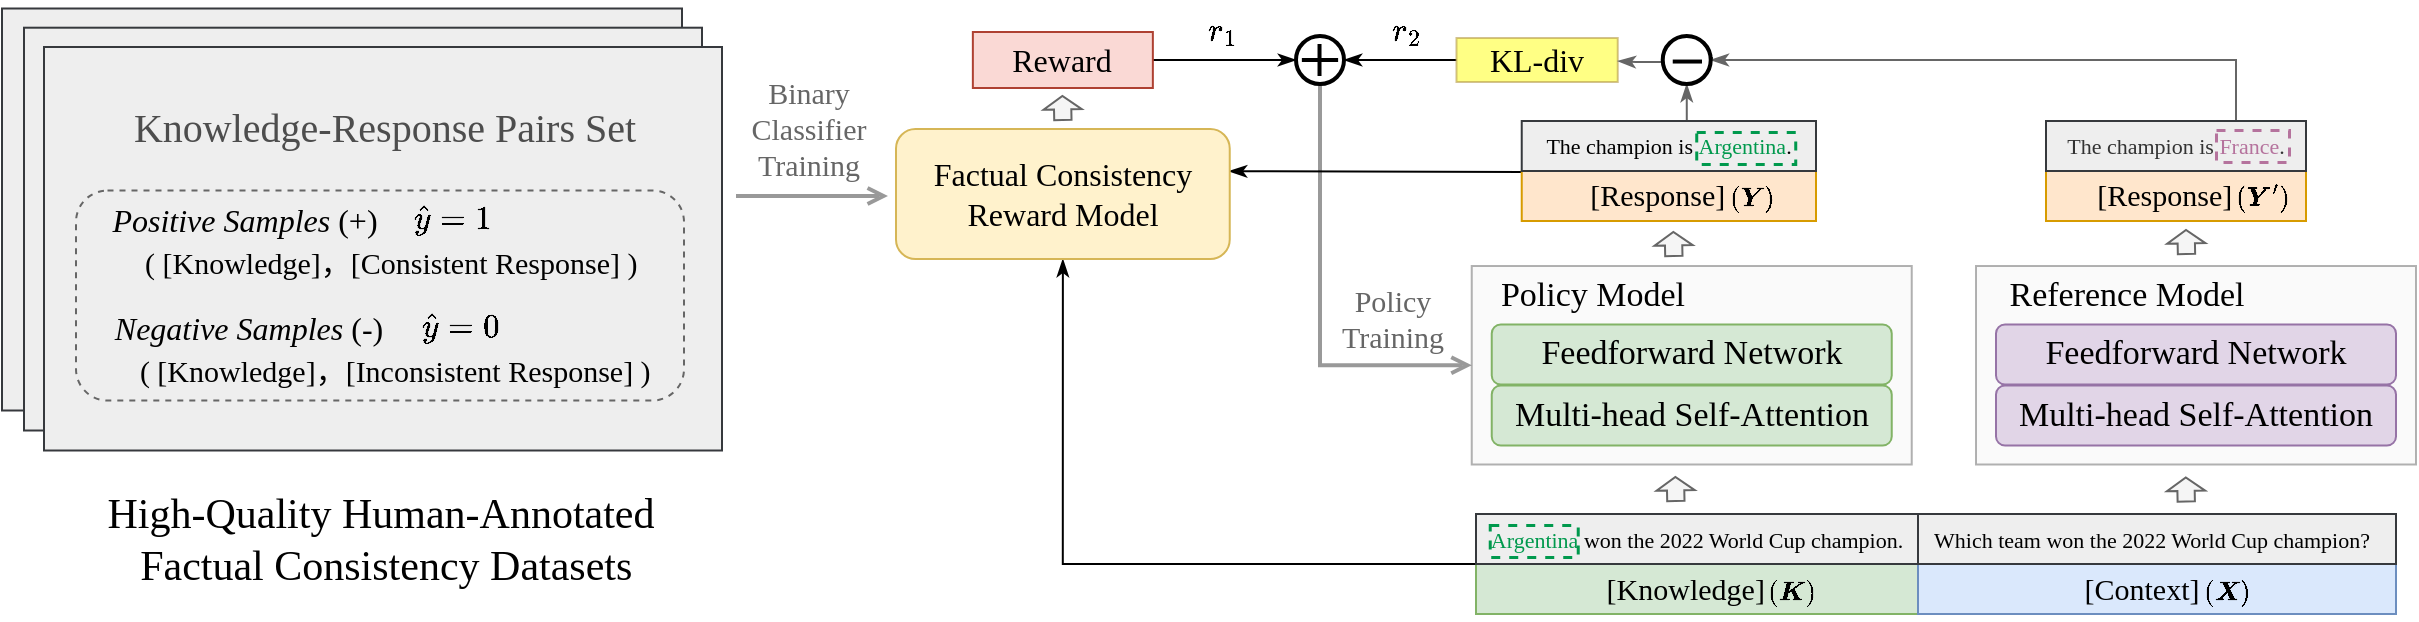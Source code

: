 <mxfile version="22.0.4" type="github">
  <diagram name="Page-1" id="7wC7hmL37pKosh5_3M5G">
    <mxGraphModel dx="2213" dy="917" grid="1" gridSize="10" guides="1" tooltips="1" connect="1" arrows="1" fold="1" page="1" pageScale="1" pageWidth="850" pageHeight="1100" math="1" shadow="0">
      <root>
        <mxCell id="0" />
        <mxCell id="1" parent="0" />
        <mxCell id="JiM7Ej261WgPYV-4A6FV-5" value="" style="rounded=0;whiteSpace=wrap;html=1;fillColor=#eeeeee;strokeColor=#36393d;" parent="1" vertex="1">
          <mxGeometry x="-557" y="636.25" width="340" height="201" as="geometry" />
        </mxCell>
        <mxCell id="JiM7Ej261WgPYV-4A6FV-4" value="" style="rounded=0;whiteSpace=wrap;html=1;fillColor=#eeeeee;strokeColor=#36393d;" parent="1" vertex="1">
          <mxGeometry x="-546" y="645.85" width="339" height="201.4" as="geometry" />
        </mxCell>
        <mxCell id="pf3rKg4Mg2yvIvD8o-Fc-6" value="" style="rounded=0;whiteSpace=wrap;html=1;fillColor=#eeeeee;strokeColor=#36393d;" parent="1" vertex="1">
          <mxGeometry x="-536" y="655.5" width="339" height="201.75" as="geometry" />
        </mxCell>
        <mxCell id="E1G1Nh65rdz_8GTC2rJk-4" value="" style="rounded=1;whiteSpace=wrap;html=1;fillColor=none;dashed=1;strokeColor=#666666;" parent="1" vertex="1">
          <mxGeometry x="-520" y="727.25" width="304" height="105" as="geometry" />
        </mxCell>
        <mxCell id="U5F7xQGnL32-fihAAhYg-54" style="edgeStyle=orthogonalEdgeStyle;rounded=0;orthogonalLoop=1;jettySize=auto;html=1;exitX=1;exitY=0.5;exitDx=0;exitDy=0;entryX=0;entryY=0.5;entryDx=0;entryDy=0;endArrow=classicThin;endFill=1;" parent="1" source="4u2AF7FJxZ9QzFyWI-jE-15" target="CZVFG8hrNlgNmazYNYvc-32" edge="1">
          <mxGeometry relative="1" as="geometry">
            <mxPoint x="134.0" y="617" as="targetPoint" />
          </mxGeometry>
        </mxCell>
        <mxCell id="4u2AF7FJxZ9QzFyWI-jE-15" value="&lt;font face=&quot;Georgia&quot; style=&quot;font-size: 16px;&quot;&gt;Reward&lt;/font&gt;" style="rounded=0;whiteSpace=wrap;html=1;fillColor=#fad9d5;strokeColor=#ae4132;fontFamily=Verdana;fontStyle=0;" parent="1" vertex="1">
          <mxGeometry x="-71.57" y="648" width="90" height="28" as="geometry" />
        </mxCell>
        <mxCell id="JiM7Ej261WgPYV-4A6FV-8" style="edgeStyle=orthogonalEdgeStyle;rounded=0;orthogonalLoop=1;jettySize=auto;html=1;exitX=0.5;exitY=1;exitDx=0;exitDy=0;entryX=0;entryY=0.5;entryDx=0;entryDy=0;strokeColor=#999999;strokeWidth=2;endArrow=open;endFill=0;" parent="1" source="CZVFG8hrNlgNmazYNYvc-32" target="U5F7xQGnL32-fihAAhYg-36" edge="1">
          <mxGeometry relative="1" as="geometry" />
        </mxCell>
        <mxCell id="CZVFG8hrNlgNmazYNYvc-32" value="" style="ellipse;whiteSpace=wrap;html=1;aspect=fixed;strokeWidth=2;fontFamily=Verdana;fontStyle=0" parent="1" vertex="1">
          <mxGeometry x="90" y="650" width="24" height="24" as="geometry" />
        </mxCell>
        <mxCell id="CZVFG8hrNlgNmazYNYvc-33" value="" style="endArrow=none;html=1;rounded=0;strokeWidth=2;fontFamily=Verdana;fontStyle=0" parent="1" edge="1">
          <mxGeometry width="50" height="50" relative="1" as="geometry">
            <mxPoint x="92.93" y="662" as="sourcePoint" />
            <mxPoint x="111.06" y="662" as="targetPoint" />
          </mxGeometry>
        </mxCell>
        <mxCell id="CZVFG8hrNlgNmazYNYvc-34" value="" style="endArrow=none;html=1;rounded=0;strokeWidth=2;fontFamily=Verdana;fontStyle=0" parent="1" edge="1">
          <mxGeometry width="50" height="50" relative="1" as="geometry">
            <mxPoint x="101.76" y="654" as="sourcePoint" />
            <mxPoint x="101.76" y="670" as="targetPoint" />
          </mxGeometry>
        </mxCell>
        <mxCell id="U5F7xQGnL32-fihAAhYg-53" style="edgeStyle=orthogonalEdgeStyle;rounded=0;orthogonalLoop=1;jettySize=auto;html=1;exitX=0;exitY=0.5;exitDx=0;exitDy=0;entryX=1;entryY=0.5;entryDx=0;entryDy=0;endArrow=classicThin;endFill=1;" parent="1" source="CZVFG8hrNlgNmazYNYvc-40" target="CZVFG8hrNlgNmazYNYvc-32" edge="1">
          <mxGeometry relative="1" as="geometry">
            <Array as="points">
              <mxPoint x="160" y="662" />
              <mxPoint x="160" y="662" />
            </Array>
          </mxGeometry>
        </mxCell>
        <mxCell id="CZVFG8hrNlgNmazYNYvc-40" value="&lt;font face=&quot;Georgia&quot; style=&quot;font-size: 16px;&quot;&gt;KL-div&lt;/font&gt;" style="rounded=0;whiteSpace=wrap;html=1;fillColor=#FFFF33;strokeColor=#B59A49;fontFamily=Verdana;fontStyle=0;opacity=60;" parent="1" vertex="1">
          <mxGeometry x="170.24" y="651" width="80.63" height="22" as="geometry" />
        </mxCell>
        <mxCell id="U5F7xQGnL32-fihAAhYg-55" style="edgeStyle=orthogonalEdgeStyle;rounded=0;orthogonalLoop=1;jettySize=auto;html=1;exitX=0;exitY=1;exitDx=0;exitDy=0;entryX=0.5;entryY=1;entryDx=0;entryDy=0;endArrow=classicThin;endFill=1;" parent="1" source="U5F7xQGnL32-fihAAhYg-9" target="U5F7xQGnL32-fihAAhYg-61" edge="1">
          <mxGeometry relative="1" as="geometry">
            <mxPoint x="9.565" y="745" as="targetPoint" />
            <mxPoint x="140.0" y="914" as="sourcePoint" />
            <Array as="points">
              <mxPoint x="-27" y="914" />
            </Array>
          </mxGeometry>
        </mxCell>
        <mxCell id="U5F7xQGnL32-fihAAhYg-1" value="&lt;span style=&quot;font-size: 15px;&quot;&gt;&lt;font face=&quot;Times New Roman&quot;&gt;[&lt;span style=&quot;&quot;&gt;&lt;font style=&quot;font-size: 15px;&quot;&gt;Knowledge&lt;/font&gt;&lt;/span&gt;]&amp;nbsp; &amp;nbsp;&lt;/font&gt;&lt;/span&gt;" style="rounded=0;whiteSpace=wrap;html=1;fontSize=14;fontFamily=Courier New;fillColor=#d5e8d4;strokeColor=#82b366;fontStyle=0" parent="1" vertex="1">
          <mxGeometry x="180" y="914" width="221" height="25" as="geometry" />
        </mxCell>
        <mxCell id="U5F7xQGnL32-fihAAhYg-2" value="&lt;font style=&quot;font-size: 15px;&quot; face=&quot;Times New Roman&quot;&gt;[&lt;span style=&quot;&quot;&gt;&lt;font style=&quot;font-size: 15px;&quot;&gt;Context&lt;/font&gt;&lt;/span&gt;]&amp;nbsp; &amp;nbsp;&amp;nbsp;&lt;/font&gt;" style="rounded=0;whiteSpace=wrap;html=1;fontSize=14;fontFamily=Courier New;fillColor=#dae8fc;strokeColor=#6c8ebf;fontStyle=0" parent="1" vertex="1">
          <mxGeometry x="401" y="914" width="239" height="25" as="geometry" />
        </mxCell>
        <mxCell id="U5F7xQGnL32-fihAAhYg-3" value="&lt;font face=&quot;Times New Roman&quot; style=&quot;font-size: 15px;&quot;&gt;[&lt;font style=&quot;font-size: 15px;&quot;&gt;Response&lt;/font&gt;]&amp;nbsp; &amp;nbsp;&lt;/font&gt;" style="rounded=0;whiteSpace=wrap;html=1;fontSize=14;fontFamily=Courier New;fillColor=#ffe6cc;strokeColor=#d79b00;fontStyle=0" parent="1" vertex="1">
          <mxGeometry x="465" y="717.5" width="130" height="25" as="geometry" />
        </mxCell>
        <mxCell id="U5F7xQGnL32-fihAAhYg-5" value="&lt;i style=&quot;--tw-border-spacing-x: 0; --tw-border-spacing-y: 0; --tw-translate-x: 0; --tw-translate-y: 0; --tw-rotate: 0; --tw-skew-x: 0; --tw-skew-y: 0; --tw-scale-x: 1; --tw-scale-y: 1; --tw-pan-x: ; --tw-pan-y: ; --tw-pinch-zoom: ; --tw-scroll-snap-strictness: proximity; --tw-ordinal: ; --tw-slashed-zero: ; --tw-numeric-figure: ; --tw-numeric-spacing: ; --tw-numeric-fraction: ; --tw-ring-inset: ; --tw-ring-offset-width: 0px; --tw-ring-offset-color: #fff; --tw-ring-color: rgb(59 130 246 / 0.5); --tw-ring-offset-shadow: 0 0 #0000; --tw-ring-shadow: 0 0 #0000; --tw-shadow: 0 0 #0000; --tw-shadow-colored: 0 0 #0000; --tw-blur: ; --tw-brightness: ; --tw-contrast: ; --tw-grayscale: ; --tw-hue-rotate: ; --tw-invert: ; --tw-saturate: ; --tw-sepia: ; --tw-drop-shadow: ; --tw-backdrop-blur: ; --tw-backdrop-brightness: ; --tw-backdrop-contrast: ; --tw-backdrop-grayscale: ; --tw-backdrop-hue-rotate: ; --tw-backdrop-invert: ; --tw-backdrop-opacity: ; --tw-backdrop-saturate: ; --tw-backdrop-sepia: ; border-color: var(--border-color); font-family: &amp;quot;Times New Roman&amp;quot;; font-weight: 700;&quot;&gt;&lt;font style=&quot;font-size: 13px;&quot;&gt;$$(\boldsymbol X)$$&lt;/font&gt;&lt;/i&gt;" style="text;html=1;align=center;verticalAlign=middle;resizable=0;points=[];autosize=1;strokeColor=none;fillColor=none;" parent="1" vertex="1">
          <mxGeometry x="490" y="911.5" width="130" height="30" as="geometry" />
        </mxCell>
        <mxCell id="U5F7xQGnL32-fihAAhYg-6" value="&lt;i style=&quot;--tw-border-spacing-x: 0; --tw-border-spacing-y: 0; --tw-translate-x: 0; --tw-translate-y: 0; --tw-rotate: 0; --tw-skew-x: 0; --tw-skew-y: 0; --tw-scale-x: 1; --tw-scale-y: 1; --tw-pan-x: ; --tw-pan-y: ; --tw-pinch-zoom: ; --tw-scroll-snap-strictness: proximity; --tw-ordinal: ; --tw-slashed-zero: ; --tw-numeric-figure: ; --tw-numeric-spacing: ; --tw-numeric-fraction: ; --tw-ring-inset: ; --tw-ring-offset-width: 0px; --tw-ring-offset-color: #fff; --tw-ring-color: rgb(59 130 246 / 0.5); --tw-ring-offset-shadow: 0 0 #0000; --tw-ring-shadow: 0 0 #0000; --tw-shadow: 0 0 #0000; --tw-shadow-colored: 0 0 #0000; --tw-blur: ; --tw-brightness: ; --tw-contrast: ; --tw-grayscale: ; --tw-hue-rotate: ; --tw-invert: ; --tw-saturate: ; --tw-sepia: ; --tw-drop-shadow: ; --tw-backdrop-blur: ; --tw-backdrop-brightness: ; --tw-backdrop-contrast: ; --tw-backdrop-grayscale: ; --tw-backdrop-hue-rotate: ; --tw-backdrop-invert: ; --tw-backdrop-opacity: ; --tw-backdrop-saturate: ; --tw-backdrop-sepia: ; border-color: var(--border-color); font-family: &amp;quot;Times New Roman&amp;quot;; font-weight: 700;&quot;&gt;&lt;font style=&quot;font-size: 13px;&quot;&gt;$$(\boldsymbol&amp;nbsp; &lt;br&gt;Y^{\prime})$$&lt;/font&gt;&lt;/i&gt;" style="text;html=1;align=center;verticalAlign=middle;resizable=0;points=[];autosize=1;strokeColor=none;fillColor=none;" parent="1" vertex="1">
          <mxGeometry x="518" y="710" width="110" height="40" as="geometry" />
        </mxCell>
        <mxCell id="U5F7xQGnL32-fihAAhYg-7" value="&lt;font face=&quot;Times New Roman&quot; style=&quot;font-size: 11px;&quot;&gt;Which team won the 2022 World Cup champion?&lt;/font&gt;" style="rounded=0;whiteSpace=wrap;html=1;fontSize=14;fontFamily=Courier New;fillColor=#eeeeee;strokeColor=#36393d;fontStyle=0;" parent="1" vertex="1">
          <mxGeometry x="396" y="889" width="244" height="25" as="geometry" />
        </mxCell>
        <mxCell id="U5F7xQGnL32-fihAAhYg-49" style="edgeStyle=orthogonalEdgeStyle;rounded=0;orthogonalLoop=1;jettySize=auto;html=1;exitX=0.5;exitY=0;exitDx=0;exitDy=0;entryX=1;entryY=0.5;entryDx=0;entryDy=0;endArrow=classicThin;endFill=1;strokeColor=#666666;" parent="1" source="U5F7xQGnL32-fihAAhYg-8" target="U5F7xQGnL32-fihAAhYg-33" edge="1">
          <mxGeometry relative="1" as="geometry">
            <Array as="points">
              <mxPoint x="560" y="693" />
              <mxPoint x="560" y="662" />
            </Array>
          </mxGeometry>
        </mxCell>
        <mxCell id="U5F7xQGnL32-fihAAhYg-8" value="&lt;font style=&quot;font-size: 11px;&quot;&gt;&lt;font style=&quot;--tw-border-spacing-x: 0; --tw-border-spacing-y: 0; --tw-translate-x: 0; --tw-translate-y: 0; --tw-rotate: 0; --tw-skew-x: 0; --tw-skew-y: 0; --tw-scale-x: 1; --tw-scale-y: 1; --tw-pan-x: ; --tw-pan-y: ; --tw-pinch-zoom: ; --tw-scroll-snap-strictness: proximity; --tw-ordinal: ; --tw-slashed-zero: ; --tw-numeric-figure: ; --tw-numeric-spacing: ; --tw-numeric-fraction: ; --tw-ring-inset: ; --tw-ring-offset-width: 0px; --tw-ring-offset-color: #fff; --tw-ring-color: rgb(59 130 246 / 0.5); --tw-ring-offset-shadow: 0 0 #0000; --tw-ring-shadow: 0 0 #0000; --tw-shadow: 0 0 #0000; --tw-shadow-colored: 0 0 #0000; --tw-blur: ; --tw-brightness: ; --tw-contrast: ; --tw-grayscale: ; --tw-hue-rotate: ; --tw-invert: ; --tw-saturate: ; --tw-sepia: ; --tw-drop-shadow: ; --tw-backdrop-blur: ; --tw-backdrop-brightness: ; --tw-backdrop-contrast: ; --tw-backdrop-grayscale: ; --tw-backdrop-hue-rotate: ; --tw-backdrop-invert: ; --tw-backdrop-opacity: ; --tw-backdrop-saturate: ; --tw-backdrop-sepia: ; border-color: var(--border-color); color: rgb(51, 51, 51); font-family: &amp;quot;Times New Roman&amp;quot;; font-size: 11px;&quot;&gt;The champion is&amp;nbsp;&lt;/font&gt;&lt;font style=&quot;--tw-border-spacing-x: 0; --tw-border-spacing-y: 0; --tw-translate-x: 0; --tw-translate-y: 0; --tw-rotate: 0; --tw-skew-x: 0; --tw-skew-y: 0; --tw-scale-x: 1; --tw-scale-y: 1; --tw-pan-x: ; --tw-pan-y: ; --tw-pinch-zoom: ; --tw-scroll-snap-strictness: proximity; --tw-ordinal: ; --tw-slashed-zero: ; --tw-numeric-figure: ; --tw-numeric-spacing: ; --tw-numeric-fraction: ; --tw-ring-inset: ; --tw-ring-offset-width: 0px; --tw-ring-offset-color: #fff; --tw-ring-color: rgb(59 130 246 / 0.5); --tw-ring-offset-shadow: 0 0 #0000; --tw-ring-shadow: 0 0 #0000; --tw-shadow: 0 0 #0000; --tw-shadow-colored: 0 0 #0000; --tw-blur: ; --tw-brightness: ; --tw-contrast: ; --tw-grayscale: ; --tw-hue-rotate: ; --tw-invert: ; --tw-saturate: ; --tw-sepia: ; --tw-drop-shadow: ; --tw-backdrop-blur: ; --tw-backdrop-brightness: ; --tw-backdrop-contrast: ; --tw-backdrop-grayscale: ; --tw-backdrop-hue-rotate: ; --tw-backdrop-invert: ; --tw-backdrop-opacity: ; --tw-backdrop-saturate: ; --tw-backdrop-sepia: ; border-color: var(--border-color); font-family: &amp;quot;Times New Roman&amp;quot;; font-size: 11px;&quot;&gt;&lt;font style=&quot;--tw-border-spacing-x: 0; --tw-border-spacing-y: 0; --tw-translate-x: 0; --tw-translate-y: 0; --tw-rotate: 0; --tw-skew-x: 0; --tw-skew-y: 0; --tw-scale-x: 1; --tw-scale-y: 1; --tw-pan-x: ; --tw-pan-y: ; --tw-pinch-zoom: ; --tw-scroll-snap-strictness: proximity; --tw-ordinal: ; --tw-slashed-zero: ; --tw-numeric-figure: ; --tw-numeric-spacing: ; --tw-numeric-fraction: ; --tw-ring-inset: ; --tw-ring-offset-width: 0px; --tw-ring-offset-color: #fff; --tw-ring-color: rgb(59 130 246 / 0.5); --tw-ring-offset-shadow: 0 0 #0000; --tw-ring-shadow: 0 0 #0000; --tw-shadow: 0 0 #0000; --tw-shadow-colored: 0 0 #0000; --tw-blur: ; --tw-brightness: ; --tw-contrast: ; --tw-grayscale: ; --tw-hue-rotate: ; --tw-invert: ; --tw-saturate: ; --tw-sepia: ; --tw-drop-shadow: ; --tw-backdrop-blur: ; --tw-backdrop-brightness: ; --tw-backdrop-contrast: ; --tw-backdrop-grayscale: ; --tw-backdrop-hue-rotate: ; --tw-backdrop-invert: ; --tw-backdrop-opacity: ; --tw-backdrop-saturate: ; --tw-backdrop-sepia: ; border-color: var(--border-color); font-size: 11px;&quot; color=&quot;#b5739d&quot;&gt;France&lt;/font&gt;&lt;font style=&quot;--tw-border-spacing-x: 0; --tw-border-spacing-y: 0; --tw-translate-x: 0; --tw-translate-y: 0; --tw-rotate: 0; --tw-skew-x: 0; --tw-skew-y: 0; --tw-scale-x: 1; --tw-scale-y: 1; --tw-pan-x: ; --tw-pan-y: ; --tw-pinch-zoom: ; --tw-scroll-snap-strictness: proximity; --tw-ordinal: ; --tw-slashed-zero: ; --tw-numeric-figure: ; --tw-numeric-spacing: ; --tw-numeric-fraction: ; --tw-ring-inset: ; --tw-ring-offset-width: 0px; --tw-ring-offset-color: #fff; --tw-ring-color: rgb(59 130 246 / 0.5); --tw-ring-offset-shadow: 0 0 #0000; --tw-ring-shadow: 0 0 #0000; --tw-shadow: 0 0 #0000; --tw-shadow-colored: 0 0 #0000; --tw-blur: ; --tw-brightness: ; --tw-contrast: ; --tw-grayscale: ; --tw-hue-rotate: ; --tw-invert: ; --tw-saturate: ; --tw-sepia: ; --tw-drop-shadow: ; --tw-backdrop-blur: ; --tw-backdrop-brightness: ; --tw-backdrop-contrast: ; --tw-backdrop-grayscale: ; --tw-backdrop-hue-rotate: ; --tw-backdrop-invert: ; --tw-backdrop-opacity: ; --tw-backdrop-saturate: ; --tw-backdrop-sepia: ; border-color: var(--border-color); font-size: 11px;&quot; color=&quot;#333333&quot;&gt;.&lt;/font&gt;&lt;/font&gt;&lt;/font&gt;" style="rounded=0;whiteSpace=wrap;html=1;fontSize=14;fontFamily=Courier New;fillColor=#eeeeee;strokeColor=#36393d;fontStyle=0;" parent="1" vertex="1">
          <mxGeometry x="465" y="692.5" width="130" height="25" as="geometry" />
        </mxCell>
        <mxCell id="U5F7xQGnL32-fihAAhYg-9" value="&lt;font face=&quot;Times New Roman&quot; style=&quot;font-size: 11px;&quot;&gt;&lt;font style=&quot;font-size: 11px;&quot; color=&quot;#00994d&quot;&gt;Argentina&lt;/font&gt; won the 2022 World Cup champion.&lt;/font&gt;" style="rounded=0;whiteSpace=wrap;html=1;fontSize=14;fontFamily=Courier New;fillColor=#eeeeee;strokeColor=#36393d;fontStyle=0;" parent="1" vertex="1">
          <mxGeometry x="180" y="889" width="221" height="25" as="geometry" />
        </mxCell>
        <mxCell id="U5F7xQGnL32-fihAAhYg-12" value="&lt;i style=&quot;--tw-border-spacing-x: 0; --tw-border-spacing-y: 0; --tw-translate-x: 0; --tw-translate-y: 0; --tw-rotate: 0; --tw-skew-x: 0; --tw-skew-y: 0; --tw-scale-x: 1; --tw-scale-y: 1; --tw-pan-x: ; --tw-pan-y: ; --tw-pinch-zoom: ; --tw-scroll-snap-strictness: proximity; --tw-ordinal: ; --tw-slashed-zero: ; --tw-numeric-figure: ; --tw-numeric-spacing: ; --tw-numeric-fraction: ; --tw-ring-inset: ; --tw-ring-offset-width: 0px; --tw-ring-offset-color: #fff; --tw-ring-color: rgb(59 130 246 / 0.5); --tw-ring-offset-shadow: 0 0 #0000; --tw-ring-shadow: 0 0 #0000; --tw-shadow: 0 0 #0000; --tw-shadow-colored: 0 0 #0000; --tw-blur: ; --tw-brightness: ; --tw-contrast: ; --tw-grayscale: ; --tw-hue-rotate: ; --tw-invert: ; --tw-saturate: ; --tw-sepia: ; --tw-drop-shadow: ; --tw-backdrop-blur: ; --tw-backdrop-brightness: ; --tw-backdrop-contrast: ; --tw-backdrop-grayscale: ; --tw-backdrop-hue-rotate: ; --tw-backdrop-invert: ; --tw-backdrop-opacity: ; --tw-backdrop-saturate: ; --tw-backdrop-sepia: ; border-color: var(--border-color); font-family: &amp;quot;Times New Roman&amp;quot;; font-weight: 700;&quot;&gt;&lt;font style=&quot;--tw-border-spacing-x: 0; --tw-border-spacing-y: 0; --tw-translate-x: 0; --tw-translate-y: 0; --tw-rotate: 0; --tw-skew-x: 0; --tw-skew-y: 0; --tw-scale-x: 1; --tw-scale-y: 1; --tw-pan-x: ; --tw-pan-y: ; --tw-pinch-zoom: ; --tw-scroll-snap-strictness: proximity; --tw-ordinal: ; --tw-slashed-zero: ; --tw-numeric-figure: ; --tw-numeric-spacing: ; --tw-numeric-fraction: ; --tw-ring-inset: ; --tw-ring-offset-width: 0px; --tw-ring-offset-color: #fff; --tw-ring-color: rgb(59 130 246 / 0.5); --tw-ring-offset-shadow: 0 0 #0000; --tw-ring-shadow: 0 0 #0000; --tw-shadow: 0 0 #0000; --tw-shadow-colored: 0 0 #0000; --tw-blur: ; --tw-brightness: ; --tw-contrast: ; --tw-grayscale: ; --tw-hue-rotate: ; --tw-invert: ; --tw-saturate: ; --tw-sepia: ; --tw-drop-shadow: ; --tw-backdrop-blur: ; --tw-backdrop-brightness: ; --tw-backdrop-contrast: ; --tw-backdrop-grayscale: ; --tw-backdrop-hue-rotate: ; --tw-backdrop-invert: ; --tw-backdrop-opacity: ; --tw-backdrop-saturate: ; --tw-backdrop-sepia: ; border-color: var(--border-color); font-size: 13px;&quot;&gt;$$(\boldsymbol K)$$&lt;/font&gt;&lt;/i&gt;" style="text;html=1;align=center;verticalAlign=middle;resizable=0;points=[];autosize=1;strokeColor=none;fillColor=none;" parent="1" vertex="1">
          <mxGeometry x="273.37" y="911.5" width="130" height="30" as="geometry" />
        </mxCell>
        <mxCell id="U5F7xQGnL32-fihAAhYg-24" value="&lt;font face=&quot;Times New Roman&quot; style=&quot;font-size: 21px;&quot;&gt;High-Quality Human-Annotated&lt;br&gt;&amp;nbsp;Factual Consistency Datasets&lt;/font&gt;" style="text;html=1;align=center;verticalAlign=middle;resizable=0;points=[];autosize=1;strokeColor=none;fillColor=none;" parent="1" vertex="1">
          <mxGeometry x="-518" y="871.5" width="300" height="60" as="geometry" />
        </mxCell>
        <mxCell id="U5F7xQGnL32-fihAAhYg-56" style="edgeStyle=orthogonalEdgeStyle;rounded=0;orthogonalLoop=1;jettySize=auto;html=1;exitX=0;exitY=0;exitDx=0;exitDy=0;endArrow=classicThin;endFill=1;entryX=0.998;entryY=0.325;entryDx=0;entryDy=0;entryPerimeter=0;" parent="1" target="U5F7xQGnL32-fihAAhYg-61" edge="1">
          <mxGeometry relative="1" as="geometry">
            <mxPoint x="160" y="914" as="targetPoint" />
            <mxPoint x="202.87" y="718" as="sourcePoint" />
            <Array as="points">
              <mxPoint x="57" y="718" />
            </Array>
          </mxGeometry>
        </mxCell>
        <mxCell id="U5F7xQGnL32-fihAAhYg-28" value="&lt;font face=&quot;Times New Roman&quot; style=&quot;font-size: 15px;&quot;&gt;[&lt;font style=&quot;font-size: 15px;&quot;&gt;Response&lt;/font&gt;]&amp;nbsp; &amp;nbsp;&lt;/font&gt;" style="rounded=0;whiteSpace=wrap;html=1;fontSize=14;fontFamily=Courier New;fillColor=#ffe6cc;strokeColor=#d79b00;fontStyle=0" parent="1" vertex="1">
          <mxGeometry x="202.87" y="717.5" width="147.13" height="25" as="geometry" />
        </mxCell>
        <mxCell id="U5F7xQGnL32-fihAAhYg-29" value="&lt;i style=&quot;--tw-border-spacing-x: 0; --tw-border-spacing-y: 0; --tw-translate-x: 0; --tw-translate-y: 0; --tw-rotate: 0; --tw-skew-x: 0; --tw-skew-y: 0; --tw-scale-x: 1; --tw-scale-y: 1; --tw-pan-x: ; --tw-pan-y: ; --tw-pinch-zoom: ; --tw-scroll-snap-strictness: proximity; --tw-ordinal: ; --tw-slashed-zero: ; --tw-numeric-figure: ; --tw-numeric-spacing: ; --tw-numeric-fraction: ; --tw-ring-inset: ; --tw-ring-offset-width: 0px; --tw-ring-offset-color: #fff; --tw-ring-color: rgb(59 130 246 / 0.5); --tw-ring-offset-shadow: 0 0 #0000; --tw-ring-shadow: 0 0 #0000; --tw-shadow: 0 0 #0000; --tw-shadow-colored: 0 0 #0000; --tw-blur: ; --tw-brightness: ; --tw-contrast: ; --tw-grayscale: ; --tw-hue-rotate: ; --tw-invert: ; --tw-saturate: ; --tw-sepia: ; --tw-drop-shadow: ; --tw-backdrop-blur: ; --tw-backdrop-brightness: ; --tw-backdrop-contrast: ; --tw-backdrop-grayscale: ; --tw-backdrop-hue-rotate: ; --tw-backdrop-invert: ; --tw-backdrop-opacity: ; --tw-backdrop-saturate: ; --tw-backdrop-sepia: ; border-color: var(--border-color); font-family: &amp;quot;Times New Roman&amp;quot;; font-weight: 700;&quot;&gt;&lt;font style=&quot;font-size: 13px;&quot;&gt;$$(\boldsymbol&amp;nbsp; Y)$$&lt;/font&gt;&lt;/i&gt;" style="text;html=1;align=center;verticalAlign=middle;resizable=0;points=[];autosize=1;strokeColor=none;fillColor=none;" parent="1" vertex="1">
          <mxGeometry x="247.87" y="715" width="140" height="30" as="geometry" />
        </mxCell>
        <mxCell id="U5F7xQGnL32-fihAAhYg-48" style="edgeStyle=orthogonalEdgeStyle;rounded=0;orthogonalLoop=1;jettySize=auto;html=1;exitX=0.5;exitY=0;exitDx=0;exitDy=0;entryX=0.5;entryY=1;entryDx=0;entryDy=0;endArrow=classicThin;endFill=1;strokeColor=#666666;" parent="1" source="U5F7xQGnL32-fihAAhYg-30" target="U5F7xQGnL32-fihAAhYg-33" edge="1">
          <mxGeometry relative="1" as="geometry" />
        </mxCell>
        <mxCell id="U5F7xQGnL32-fihAAhYg-30" value="&lt;font face=&quot;Times New Roman&quot; style=&quot;font-size: 11px;&quot;&gt;&lt;font style=&quot;font-size: 11px;&quot;&gt;The champion is&amp;nbsp;&lt;/font&gt;&lt;font style=&quot;font-size: 11px;&quot;&gt;&lt;font style=&quot;font-size: 11px;&quot; color=&quot;#00994d&quot;&gt;Argentina&lt;/font&gt;.&lt;/font&gt;&lt;/font&gt;" style="rounded=0;whiteSpace=wrap;html=1;fontSize=14;fontFamily=Courier New;fillColor=#eeeeee;strokeColor=#36393d;fontStyle=0;" parent="1" vertex="1">
          <mxGeometry x="202.87" y="692.5" width="147.13" height="25" as="geometry" />
        </mxCell>
        <mxCell id="U5F7xQGnL32-fihAAhYg-32" style="edgeStyle=orthogonalEdgeStyle;rounded=0;orthogonalLoop=1;jettySize=auto;html=1;exitX=1;exitY=0.5;exitDx=0;exitDy=0;fontFamily=Verdana;fontStyle=0" parent="1" edge="1">
          <mxGeometry relative="1" as="geometry">
            <mxPoint x="288.37" y="663" as="targetPoint" />
            <mxPoint x="298.37" y="661" as="sourcePoint" />
          </mxGeometry>
        </mxCell>
        <mxCell id="U5F7xQGnL32-fihAAhYg-50" style="edgeStyle=orthogonalEdgeStyle;rounded=0;orthogonalLoop=1;jettySize=auto;html=1;exitX=0;exitY=0.5;exitDx=0;exitDy=0;entryX=1;entryY=0.5;entryDx=0;entryDy=0;strokeColor=#666666;endArrow=classicThin;endFill=1;" parent="1" edge="1">
          <mxGeometry relative="1" as="geometry">
            <Array as="points">
              <mxPoint x="283" y="663" />
              <mxPoint x="260" y="663" />
            </Array>
            <mxPoint x="283.38" y="661.43" as="sourcePoint" />
            <mxPoint x="250.87" y="662.57" as="targetPoint" />
          </mxGeometry>
        </mxCell>
        <mxCell id="U5F7xQGnL32-fihAAhYg-33" value="" style="ellipse;whiteSpace=wrap;html=1;aspect=fixed;strokeWidth=2;fontFamily=Verdana;fontStyle=0" parent="1" vertex="1">
          <mxGeometry x="273.37" y="650" width="24" height="24" as="geometry" />
        </mxCell>
        <mxCell id="U5F7xQGnL32-fihAAhYg-34" value="" style="endArrow=none;html=1;rounded=0;strokeWidth=2;fontFamily=Verdana;fontStyle=0" parent="1" edge="1">
          <mxGeometry width="50" height="50" relative="1" as="geometry">
            <mxPoint x="278.37" y="662.77" as="sourcePoint" />
            <mxPoint x="293" y="662.77" as="targetPoint" />
          </mxGeometry>
        </mxCell>
        <mxCell id="U5F7xQGnL32-fihAAhYg-36" value="" style="rounded=0;whiteSpace=wrap;html=1;shadow=0;glass=0;sketch=0;fillColor=#f5f5f5;fontFamily=Georgia;fontColor=#333333;strokeColor=#666666;opacity=50;strokeWidth=1;" parent="1" vertex="1">
          <mxGeometry x="177.87" y="765" width="220" height="99.25" as="geometry" />
        </mxCell>
        <mxCell id="U5F7xQGnL32-fihAAhYg-37" value="&lt;font face=&quot;Times New Roman&quot; style=&quot;font-size: 17px;&quot;&gt;Multi-head Self-Attention&lt;/font&gt;" style="rounded=1;whiteSpace=wrap;html=1;fillColor=#d5e8d4;strokeColor=#82b366;fontSize=15;fontFamily=Verdana;" parent="1" vertex="1">
          <mxGeometry x="187.87" y="824.75" width="200" height="30" as="geometry" />
        </mxCell>
        <mxCell id="U5F7xQGnL32-fihAAhYg-38" value="&lt;font face=&quot;Times New Roman&quot; style=&quot;font-size: 17px;&quot;&gt;Feedforward Network&lt;/font&gt;" style="rounded=1;whiteSpace=wrap;html=1;fillColor=#d5e8d4;strokeColor=#82b366;fontSize=15;fontFamily=Verdana;" parent="1" vertex="1">
          <mxGeometry x="187.87" y="794.25" width="200" height="30" as="geometry" />
        </mxCell>
        <mxCell id="U5F7xQGnL32-fihAAhYg-39" value="" style="shape=flexArrow;endArrow=classic;html=1;rounded=0;fontFamily=Georgia;fontSize=15;width=8.649;endSize=1.906;endWidth=9.412;fillColor=#f5f5f5;strokeColor=#666666;" parent="1" edge="1">
          <mxGeometry width="50" height="50" relative="1" as="geometry">
            <mxPoint x="278.93" y="760.5" as="sourcePoint" />
            <mxPoint x="278.67" y="747.5" as="targetPoint" />
          </mxGeometry>
        </mxCell>
        <mxCell id="U5F7xQGnL32-fihAAhYg-40" value="&lt;font face=&quot;Georgia&quot; style=&quot;font-size: 17px;&quot;&gt;Policy Model&lt;/font&gt;" style="text;html=1;align=center;verticalAlign=middle;resizable=0;points=[];autosize=1;strokeColor=none;fillColor=none;" parent="1" vertex="1">
          <mxGeometry x="177.87" y="765" width="120" height="30" as="geometry" />
        </mxCell>
        <mxCell id="U5F7xQGnL32-fihAAhYg-41" value="" style="rounded=0;whiteSpace=wrap;html=1;shadow=0;glass=0;sketch=0;fillColor=#f5f5f5;fontFamily=Georgia;fontColor=#333333;strokeColor=#666666;opacity=50;strokeWidth=1;" parent="1" vertex="1">
          <mxGeometry x="430" y="765" width="220" height="99.25" as="geometry" />
        </mxCell>
        <mxCell id="U5F7xQGnL32-fihAAhYg-42" value="&lt;font face=&quot;Times New Roman&quot; style=&quot;font-size: 17px;&quot;&gt;Multi-head Self-Attention&lt;/font&gt;" style="rounded=1;whiteSpace=wrap;html=1;fillColor=#e1d5e7;strokeColor=#9673a6;fontSize=15;fontFamily=Verdana;" parent="1" vertex="1">
          <mxGeometry x="440" y="824.75" width="200" height="30" as="geometry" />
        </mxCell>
        <mxCell id="U5F7xQGnL32-fihAAhYg-43" value="&lt;font face=&quot;Times New Roman&quot; style=&quot;font-size: 17px;&quot;&gt;Feedforward Network&lt;/font&gt;" style="rounded=1;whiteSpace=wrap;html=1;fillColor=#e1d5e7;strokeColor=#9673a6;fontSize=15;fontFamily=Verdana;" parent="1" vertex="1">
          <mxGeometry x="440" y="794.25" width="200" height="30" as="geometry" />
        </mxCell>
        <mxCell id="U5F7xQGnL32-fihAAhYg-44" value="&lt;font face=&quot;Georgia&quot; style=&quot;font-size: 17px;&quot;&gt;Reference Model&lt;/font&gt;" style="text;html=1;align=center;verticalAlign=middle;resizable=0;points=[];autosize=1;strokeColor=none;fillColor=none;" parent="1" vertex="1">
          <mxGeometry x="430" y="765" width="150" height="30" as="geometry" />
        </mxCell>
        <mxCell id="U5F7xQGnL32-fihAAhYg-45" value="" style="shape=flexArrow;endArrow=classic;html=1;rounded=0;fontFamily=Georgia;fontSize=15;width=8.649;endSize=1.906;endWidth=9.412;fillColor=#f5f5f5;strokeColor=#666666;" parent="1" edge="1">
          <mxGeometry width="50" height="50" relative="1" as="geometry">
            <mxPoint x="279.94" y="883" as="sourcePoint" />
            <mxPoint x="279.68" y="870" as="targetPoint" />
          </mxGeometry>
        </mxCell>
        <mxCell id="U5F7xQGnL32-fihAAhYg-46" value="" style="shape=flexArrow;endArrow=classic;html=1;rounded=0;fontFamily=Georgia;fontSize=15;width=8.649;endSize=1.906;endWidth=9.412;fillColor=#f5f5f5;strokeColor=#666666;" parent="1" edge="1">
          <mxGeometry width="50" height="50" relative="1" as="geometry">
            <mxPoint x="535.14" y="883.25" as="sourcePoint" />
            <mxPoint x="534.88" y="870.25" as="targetPoint" />
          </mxGeometry>
        </mxCell>
        <mxCell id="U5F7xQGnL32-fihAAhYg-47" value="" style="shape=flexArrow;endArrow=classic;html=1;rounded=0;fontFamily=Georgia;fontSize=15;width=8.649;endSize=1.906;endWidth=9.412;fillColor=#f5f5f5;strokeColor=#666666;" parent="1" edge="1">
          <mxGeometry width="50" height="50" relative="1" as="geometry">
            <mxPoint x="535.26" y="759.5" as="sourcePoint" />
            <mxPoint x="535.0" y="746.5" as="targetPoint" />
          </mxGeometry>
        </mxCell>
        <mxCell id="U5F7xQGnL32-fihAAhYg-60" value="&lt;font face=&quot;Times New Roman&quot; style=&quot;font-size: 15px;&quot; color=&quot;#666666&quot;&gt;Binary &lt;br&gt;Classifier &lt;br&gt;Training&lt;/font&gt;" style="text;html=1;align=center;verticalAlign=middle;resizable=0;points=[];autosize=1;strokeColor=none;fillColor=none;" parent="1" vertex="1">
          <mxGeometry x="-194" y="661.25" width="80" height="70" as="geometry" />
        </mxCell>
        <mxCell id="U5F7xQGnL32-fihAAhYg-61" value="&lt;font face=&quot;Georgia&quot; style=&quot;font-size: 16px;&quot;&gt;Factual Consistency&lt;br&gt;Reward Model&lt;/font&gt;" style="rounded=1;whiteSpace=wrap;html=1;fillColor=#fff2cc;strokeColor=#d6b656;" parent="1" vertex="1">
          <mxGeometry x="-110" y="696.5" width="166.87" height="65" as="geometry" />
        </mxCell>
        <mxCell id="pf3rKg4Mg2yvIvD8o-Fc-1" value="&lt;font face=&quot;Times New Roman&quot; color=&quot;#666666&quot; style=&quot;font-size: 15px;&quot;&gt;Policy &lt;br&gt;Training&lt;/font&gt;" style="text;html=1;align=center;verticalAlign=middle;resizable=0;points=[];autosize=1;strokeColor=none;fillColor=none;" parent="1" vertex="1">
          <mxGeometry x="102.87" y="766" width="70" height="50" as="geometry" />
        </mxCell>
        <mxCell id="pf3rKg4Mg2yvIvD8o-Fc-7" value="&lt;font color=&quot;#4d4d4d&quot; style=&quot;font-size: 20px;&quot;&gt;Knowledge-Response Pairs Set&lt;/font&gt;" style="text;html=1;align=center;verticalAlign=middle;resizable=0;points=[];autosize=1;strokeColor=none;fillColor=none;fontFamily=Times New Roman;" parent="1" vertex="1">
          <mxGeometry x="-501.5" y="674.5" width="270" height="40" as="geometry" />
        </mxCell>
        <mxCell id="U5F7xQGnL32-fihAAhYg-63" value="&lt;font size=&quot;1&quot;&gt;&lt;span style=&quot;font-size: 16px;&quot;&gt;&lt;font style=&quot;font-style: italic;&quot; face=&quot;Georgia&quot;&gt;Positive Samples&lt;/font&gt;&lt;font face=&quot;Georgia&quot;&gt; (+)&lt;/font&gt;&lt;/span&gt;&lt;/font&gt;" style="text;html=1;align=center;verticalAlign=middle;resizable=0;points=[];autosize=1;strokeColor=none;fillColor=none;" parent="1" vertex="1">
          <mxGeometry x="-521" y="726.79" width="170" height="30" as="geometry" />
        </mxCell>
        <mxCell id="U5F7xQGnL32-fihAAhYg-64" value="&lt;font face=&quot;Georgia&quot; size=&quot;1&quot;&gt;&lt;i style=&quot;font-size: 16px;&quot;&gt;Negative Samples&lt;/i&gt;&lt;span style=&quot;font-size: 16px;&quot;&gt; (-)&lt;/span&gt;&lt;/font&gt;" style="text;html=1;align=center;verticalAlign=middle;resizable=0;points=[];autosize=1;strokeColor=none;fillColor=none;" parent="1" vertex="1">
          <mxGeometry x="-519.13" y="781.23" width="170" height="30" as="geometry" />
        </mxCell>
        <mxCell id="U5F7xQGnL32-fihAAhYg-65" value="&lt;font face=&quot;Times New Roman&quot; style=&quot;font-size: 15px;&quot;&gt;( [Knowledge]，[Consistent&amp;nbsp;&lt;span style=&quot;--tw-border-spacing-x: 0; --tw-border-spacing-y: 0; --tw-translate-x: 0; --tw-translate-y: 0; --tw-rotate: 0; --tw-skew-x: 0; --tw-skew-y: 0; --tw-scale-x: 1; --tw-scale-y: 1; --tw-pan-x: ; --tw-pan-y: ; --tw-pinch-zoom: ; --tw-scroll-snap-strictness: proximity; --tw-ordinal: ; --tw-slashed-zero: ; --tw-numeric-figure: ; --tw-numeric-spacing: ; --tw-numeric-fraction: ; --tw-ring-inset: ; --tw-ring-offset-width: 0px; --tw-ring-offset-color: #fff; --tw-ring-color: rgb(59 130 246 / 0.5); --tw-ring-offset-shadow: 0 0 #0000; --tw-ring-shadow: 0 0 #0000; --tw-shadow: 0 0 #0000; --tw-shadow-colored: 0 0 #0000; --tw-blur: ; --tw-brightness: ; --tw-contrast: ; --tw-grayscale: ; --tw-hue-rotate: ; --tw-invert: ; --tw-saturate: ; --tw-sepia: ; --tw-drop-shadow: ; --tw-backdrop-blur: ; --tw-backdrop-brightness: ; --tw-backdrop-contrast: ; --tw-backdrop-grayscale: ; --tw-backdrop-hue-rotate: ; --tw-backdrop-invert: ; --tw-backdrop-opacity: ; --tw-backdrop-saturate: ; --tw-backdrop-sepia: ; border-color: var(--border-color);&quot;&gt;Response&lt;/span&gt;] )&amp;nbsp;&lt;/font&gt;" style="text;html=1;align=center;verticalAlign=middle;resizable=0;points=[];autosize=1;strokeColor=none;fillColor=none;" parent="1" vertex="1">
          <mxGeometry x="-496.5" y="748.23" width="270" height="30" as="geometry" />
        </mxCell>
        <mxCell id="U5F7xQGnL32-fihAAhYg-66" value="&lt;font face=&quot;Lucida Console&quot; style=&quot;font-size: 15px;&quot;&gt;( [Knowledge]，[Inconsistent&amp;nbsp;&lt;span style=&quot;--tw-border-spacing-x: 0; --tw-border-spacing-y: 0; --tw-translate-x: 0; --tw-translate-y: 0; --tw-rotate: 0; --tw-skew-x: 0; --tw-skew-y: 0; --tw-scale-x: 1; --tw-scale-y: 1; --tw-pan-x: ; --tw-pan-y: ; --tw-pinch-zoom: ; --tw-scroll-snap-strictness: proximity; --tw-ordinal: ; --tw-slashed-zero: ; --tw-numeric-figure: ; --tw-numeric-spacing: ; --tw-numeric-fraction: ; --tw-ring-inset: ; --tw-ring-offset-width: 0px; --tw-ring-offset-color: #fff; --tw-ring-color: rgb(59 130 246 / 0.5); --tw-ring-offset-shadow: 0 0 #0000; --tw-ring-shadow: 0 0 #0000; --tw-shadow: 0 0 #0000; --tw-shadow-colored: 0 0 #0000; --tw-blur: ; --tw-brightness: ; --tw-contrast: ; --tw-grayscale: ; --tw-hue-rotate: ; --tw-invert: ; --tw-saturate: ; --tw-sepia: ; --tw-drop-shadow: ; --tw-backdrop-blur: ; --tw-backdrop-brightness: ; --tw-backdrop-contrast: ; --tw-backdrop-grayscale: ; --tw-backdrop-hue-rotate: ; --tw-backdrop-invert: ; --tw-backdrop-opacity: ; --tw-backdrop-saturate: ; --tw-backdrop-sepia: ; border-color: var(--border-color);&quot;&gt;Response&lt;/span&gt;] )&amp;nbsp;&lt;/font&gt;" style="text;html=1;align=center;verticalAlign=middle;resizable=0;points=[];autosize=1;strokeColor=none;fillColor=none;" parent="1" vertex="1">
          <mxGeometry x="-499" y="801.6" width="280" height="30" as="geometry" />
        </mxCell>
        <mxCell id="pf3rKg4Mg2yvIvD8o-Fc-9" value="" style="rounded=0;whiteSpace=wrap;html=1;gradientColor=none;fillColor=none;strokeColor=#00994D;strokeWidth=1.5;dashed=1;" parent="1" vertex="1">
          <mxGeometry x="290.12" y="698" width="49.5" height="16" as="geometry" />
        </mxCell>
        <mxCell id="pf3rKg4Mg2yvIvD8o-Fc-10" value="" style="rounded=0;whiteSpace=wrap;html=1;gradientColor=none;fillColor=none;strokeColor=#00994D;strokeWidth=1.5;dashed=1;" parent="1" vertex="1">
          <mxGeometry x="186.87" y="894.5" width="44" height="16" as="geometry" />
        </mxCell>
        <mxCell id="pf3rKg4Mg2yvIvD8o-Fc-11" value="" style="rounded=0;whiteSpace=wrap;html=1;gradientColor=none;fillColor=none;strokeColor=#B5739D;strokeWidth=1.5;dashed=1;" parent="1" vertex="1">
          <mxGeometry x="550" y="697" width="36.5" height="16" as="geometry" />
        </mxCell>
        <mxCell id="JiM7Ej261WgPYV-4A6FV-7" value="" style="shape=flexArrow;endArrow=classic;html=1;rounded=0;fontFamily=Georgia;fontSize=15;width=8.649;endSize=1.906;endWidth=9.412;fillColor=#f5f5f5;strokeColor=#666666;" parent="1" edge="1">
          <mxGeometry width="50" height="50" relative="1" as="geometry">
            <mxPoint x="-26.55" y="692.5" as="sourcePoint" />
            <mxPoint x="-26.81" y="679.5" as="targetPoint" />
          </mxGeometry>
        </mxCell>
        <mxCell id="JiM7Ej261WgPYV-4A6FV-9" value="" style="endArrow=open;html=1;rounded=0;strokeWidth=2;endFill=0;strokeColor=#999999;" parent="1" edge="1">
          <mxGeometry width="50" height="50" relative="1" as="geometry">
            <mxPoint x="-190" y="730" as="sourcePoint" />
            <mxPoint x="-114" y="730" as="targetPoint" />
          </mxGeometry>
        </mxCell>
        <mxCell id="E1G1Nh65rdz_8GTC2rJk-1" value="&lt;font style=&quot;font-size: 14px;&quot;&gt;$$\hat y=1$$&lt;/font&gt;" style="text;html=1;align=center;verticalAlign=middle;resizable=0;points=[];autosize=1;strokeColor=none;fillColor=none;" parent="1" vertex="1">
          <mxGeometry x="-382" y="726.25" width="100" height="30" as="geometry" />
        </mxCell>
        <mxCell id="E1G1Nh65rdz_8GTC2rJk-2" value="&lt;font style=&quot;font-size: 14px;&quot;&gt;$$\hat y=0$$&lt;/font&gt;" style="text;html=1;align=center;verticalAlign=middle;resizable=0;points=[];autosize=1;strokeColor=none;fillColor=none;" parent="1" vertex="1">
          <mxGeometry x="-378" y="780.23" width="100" height="30" as="geometry" />
        </mxCell>
        <mxCell id="bp8MxivREtOQF8sy3tvO-1" value="&lt;font style=&quot;font-size: 14px;&quot;&gt;$$r_1$$&lt;/font&gt;" style="text;html=1;align=center;verticalAlign=middle;resizable=0;points=[];autosize=1;strokeColor=none;fillColor=none;" parent="1" vertex="1">
          <mxGeometry x="18.43" y="632.25" width="70" height="30" as="geometry" />
        </mxCell>
        <mxCell id="bp8MxivREtOQF8sy3tvO-2" value="&lt;font style=&quot;font-size: 14px;&quot;&gt;$$r_2$$&lt;/font&gt;" style="text;html=1;align=center;verticalAlign=middle;resizable=0;points=[];autosize=1;strokeColor=none;fillColor=none;" parent="1" vertex="1">
          <mxGeometry x="110" y="632.25" width="70" height="30" as="geometry" />
        </mxCell>
      </root>
    </mxGraphModel>
  </diagram>
</mxfile>
